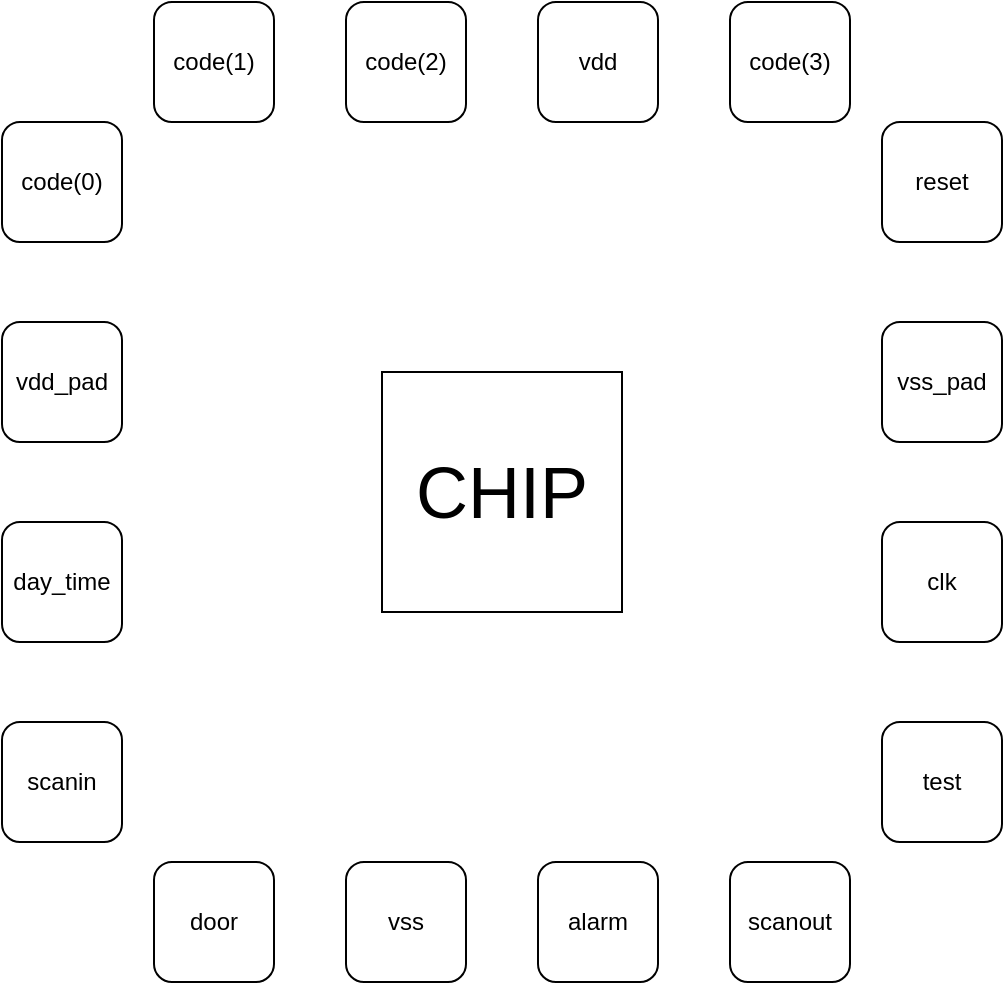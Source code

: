 <mxfile version="10.6.7" type="device"><diagram id="KaRPzJBUgZisnma9QQMA" name="Page-1"><mxGraphModel dx="754" dy="503" grid="1" gridSize="10" guides="1" tooltips="1" connect="1" arrows="1" fold="1" page="1" pageScale="1" pageWidth="827" pageHeight="1169" math="0" shadow="0"><root><mxCell id="0"/><mxCell id="1" parent="0"/><mxCell id="iVGWGRu2G3YCRRoLm1x6-11" value="code(1)" style="rounded=1;whiteSpace=wrap;html=1;" vertex="1" parent="1"><mxGeometry x="286" y="270" width="60" height="60" as="geometry"/></mxCell><mxCell id="iVGWGRu2G3YCRRoLm1x6-12" value="code(0)" style="rounded=1;whiteSpace=wrap;html=1;" vertex="1" parent="1"><mxGeometry x="210" y="330" width="60" height="60" as="geometry"/></mxCell><mxCell id="iVGWGRu2G3YCRRoLm1x6-13" value="code(2)" style="rounded=1;whiteSpace=wrap;html=1;" vertex="1" parent="1"><mxGeometry x="382" y="270" width="60" height="60" as="geometry"/></mxCell><mxCell id="iVGWGRu2G3YCRRoLm1x6-14" value="vdd" style="rounded=1;whiteSpace=wrap;html=1;" vertex="1" parent="1"><mxGeometry x="478" y="270" width="60" height="60" as="geometry"/></mxCell><mxCell id="iVGWGRu2G3YCRRoLm1x6-15" value="code(3)" style="rounded=1;whiteSpace=wrap;html=1;" vertex="1" parent="1"><mxGeometry x="574" y="270" width="60" height="60" as="geometry"/></mxCell><mxCell id="iVGWGRu2G3YCRRoLm1x6-16" value="vdd_pad" style="rounded=1;whiteSpace=wrap;html=1;" vertex="1" parent="1"><mxGeometry x="210" y="430" width="60" height="60" as="geometry"/></mxCell><mxCell id="iVGWGRu2G3YCRRoLm1x6-17" value="day_time" style="rounded=1;whiteSpace=wrap;html=1;" vertex="1" parent="1"><mxGeometry x="210" y="530" width="60" height="60" as="geometry"/></mxCell><mxCell id="iVGWGRu2G3YCRRoLm1x6-18" value="scanin" style="rounded=1;whiteSpace=wrap;html=1;" vertex="1" parent="1"><mxGeometry x="210" y="630" width="60" height="60" as="geometry"/></mxCell><mxCell id="iVGWGRu2G3YCRRoLm1x6-23" value="door" style="rounded=1;whiteSpace=wrap;html=1;" vertex="1" parent="1"><mxGeometry x="286" y="700" width="60" height="60" as="geometry"/></mxCell><mxCell id="iVGWGRu2G3YCRRoLm1x6-24" value="vss" style="rounded=1;whiteSpace=wrap;html=1;" vertex="1" parent="1"><mxGeometry x="382" y="700" width="60" height="60" as="geometry"/></mxCell><mxCell id="iVGWGRu2G3YCRRoLm1x6-25" value="alarm" style="rounded=1;whiteSpace=wrap;html=1;" vertex="1" parent="1"><mxGeometry x="478" y="700" width="60" height="60" as="geometry"/></mxCell><mxCell id="iVGWGRu2G3YCRRoLm1x6-26" value="scanout" style="rounded=1;whiteSpace=wrap;html=1;" vertex="1" parent="1"><mxGeometry x="574" y="700" width="60" height="60" as="geometry"/></mxCell><mxCell id="iVGWGRu2G3YCRRoLm1x6-27" value="reset" style="rounded=1;whiteSpace=wrap;html=1;" vertex="1" parent="1"><mxGeometry x="650" y="330" width="60" height="60" as="geometry"/></mxCell><mxCell id="iVGWGRu2G3YCRRoLm1x6-28" value="vss_pad" style="rounded=1;whiteSpace=wrap;html=1;" vertex="1" parent="1"><mxGeometry x="650" y="430" width="60" height="60" as="geometry"/></mxCell><mxCell id="iVGWGRu2G3YCRRoLm1x6-29" value="clk" style="rounded=1;whiteSpace=wrap;html=1;" vertex="1" parent="1"><mxGeometry x="650" y="530" width="60" height="60" as="geometry"/></mxCell><mxCell id="iVGWGRu2G3YCRRoLm1x6-30" value="test" style="rounded=1;whiteSpace=wrap;html=1;" vertex="1" parent="1"><mxGeometry x="650" y="630" width="60" height="60" as="geometry"/></mxCell><mxCell id="iVGWGRu2G3YCRRoLm1x6-48" value="&lt;font style=&quot;font-size: 36px&quot;&gt;CHIP&lt;/font&gt;" style="rounded=0;whiteSpace=wrap;html=1;" vertex="1" parent="1"><mxGeometry x="400" y="455" width="120" height="120" as="geometry"/></mxCell></root></mxGraphModel></diagram></mxfile>